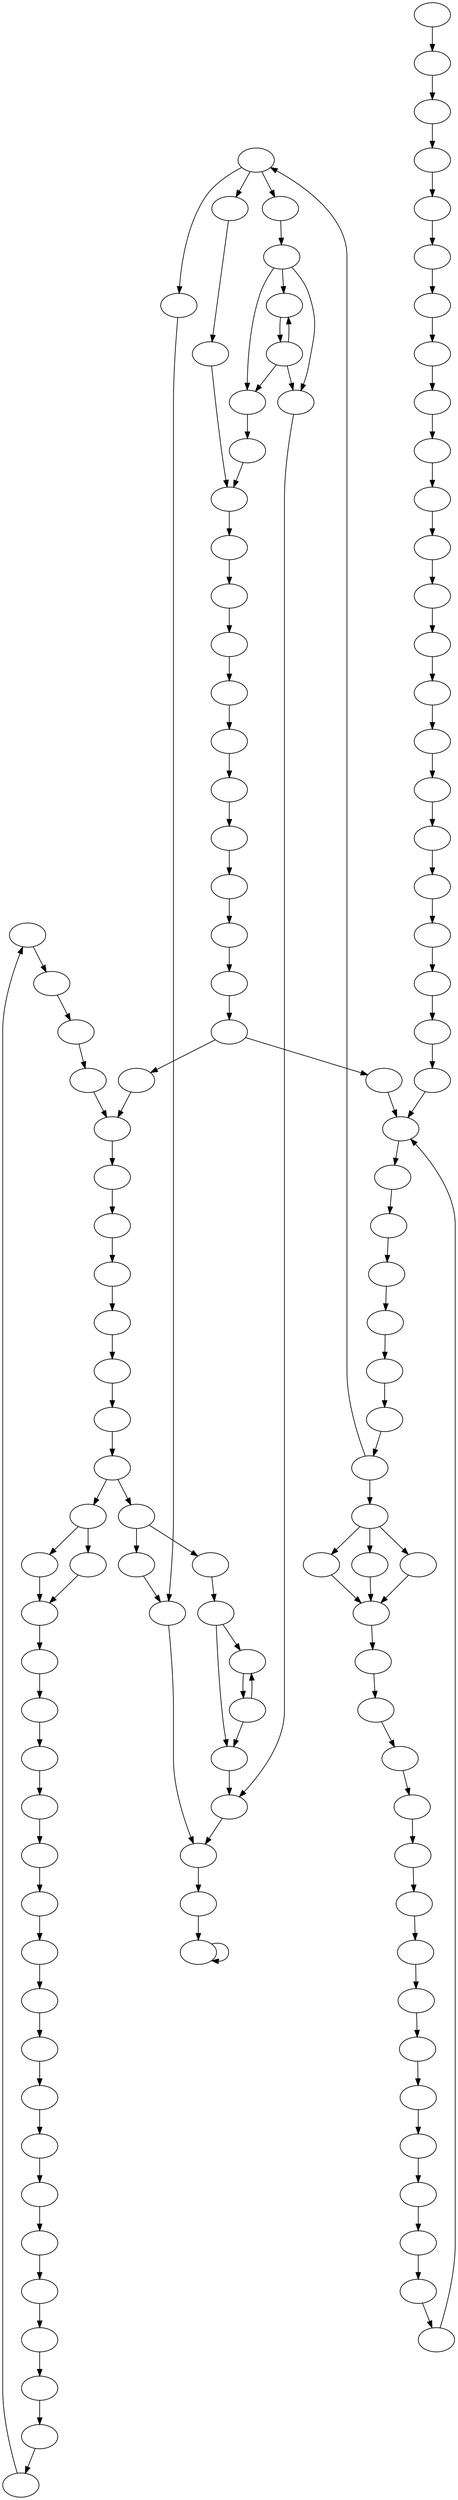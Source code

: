 digraph Foo {
  n34398 [label = ""];
  n34354 [label = ""];
  n34378 [label = ""];
  n34336 [label = ""];
  n34338 [label = ""];
  n34351 [label = ""];
  n34335 [label = ""];
  n34317 [label = ""];
  n34420 [label = ""];
  n34431 [label = ""];
  n34343 [label = ""];
  n34372 [label = ""];
  n34433 [label = ""];
  n34376 [label = ""];
  n34332 [label = ""];
  n34397 [label = ""];
  n34417 [label = ""];
  n34423 [label = ""];
  n34416 [label = ""];
  n34419 [label = ""];
  n34409 [label = ""];
  n34323 [label = ""];
  n34429 [label = ""];
  n34390 [label = ""];
  n34356 [label = ""];
  n34428 [label = ""];
  n34427 [label = ""];
  n34434 [label = ""];
  n34422 [label = ""];
  n34384 [label = ""];
  n34401 [label = ""];
  n34330 [label = ""];
  n34424 [label = ""];
  n34377 [label = ""];
  n34327 [label = ""];
  n34395 [label = ""];
  n34396 [label = ""];
  n34386 [label = ""];
  n34418 [label = ""];
  n34408 [label = ""];
  n34405 [label = ""];
  n34381 [label = ""];
  n34387 [label = ""];
  n34347 [label = ""];
  n34421 [label = ""];
  n34359 [label = ""];
  n34414 [label = ""];
  n34413 [label = ""];
  n34411 [label = ""];
  n34410 [label = ""];
  n34345 [label = ""];
  n34360 [label = ""];
  n34407 [label = ""];
  n34406 [label = ""];
  n34368 [label = ""];
  n34430 [label = ""];
  n34392 [label = ""];
  n34403 [label = ""];
  n34402 [label = ""];
  n34379 [label = ""];
  n34329 [label = ""];
  n34425 [label = ""];
  n34400 [label = ""];
  n34399 [label = ""];
  n34432 [label = ""];
  n34325 [label = ""];
  n34341 [label = ""];
  n34393 [label = ""];
  n34389 [label = ""];
  n34361 [label = ""];
  n34391 [label = ""];
  n34321 [label = ""];
  n34388 [label = ""];
  n34349 [label = ""];
  n34319 [label = ""];
  n34383 [label = ""];
  n34344 [label = ""];
  n34382 [label = ""];
  n34385 [label = ""];
  n34380 [label = ""];
  n34415 [label = ""];
  n34370 [label = ""];
  n34328 [label = ""];
  n34334 [label = ""];
  n34375 [label = ""];
  n34374 [label = ""];
  n34373 [label = ""];
  n34412 [label = ""];
  n34371 [label = ""];
  n34366 [label = ""];
  n34369 [label = ""];
  n34367 [label = ""];
  n34365 [label = ""];
  n34357 [label = ""];
  n34364 [label = ""];
  n34363 [label = ""];
  n34362 [label = ""];
  n34358 [label = ""];
  n34394 [label = ""];
  n34314 [label = ""];
  n34355 [label = ""];
  n34353 [label = ""];
  n34352 [label = ""];
  n34350 [label = ""];
  n34348 [label = ""];
  n34346 [label = ""];
  n34326 [label = ""];
  n34342 [label = ""];
  n34340 [label = ""];
  n34339 [label = ""];
  n34337 [label = ""];
  n34426 [label = ""];
  n34333 [label = ""];
  n34331 [label = ""];
  n34324 [label = ""];
  n34322 [label = ""];
  n34320 [label = ""];
  n34318 [label = ""];
  n34316 [label = ""];
  n34315 [label = ""];
  n34313 [label = ""];
  n34404 [label = ""];
  n34314 -> n34357 ;
  n34317 -> n34432 ;
  n34316 -> n34317 ;
  n34315 -> n34316 ;
  n34313 -> n34314 ;
  n34321 -> n34424 ;
  n34319 -> n34339 ;
  n34320 -> n34321 ;
  n34318 -> n34319 ;
  n34323 -> n34402 ;
  n34325 -> n34396 ;
  n34326 -> n34324 ;
  n34322 -> n34323 ;
  n34327 -> n34373 ;
  n34330 -> n34328 ;
  n34329 -> n34396 ;
  n34324 -> n34326 ;
  n34324 -> n34325 ;
  n34324 -> n34327 ;
  n34332 -> n34386 ;
  n34334 -> n34377 ;
  n34331 -> n34332 ;
  n34328 -> n34330 ;
  n34328 -> n34329 ;
  n34336 -> n34411 ;
  n34336 -> n34434 ;
  n34338 -> n34345 ;
  n34335 -> n34336 ;
  n34333 -> n34334 ;
  n34341 -> n34395 ;
  n34340 -> n34341 ;
  n34339 -> n34313 ;
  n34337 -> n34338 ;
  n34345 -> n34419 ;
  n34344 -> n34330 ;
  n34344 -> n34329 ;
  n34343 -> n34344 ;
  n34342 -> n34322 ;
  n34347 -> n34352 ;
  n34349 -> n34387 ;
  n34348 -> n34349 ;
  n34346 -> n34347 ;
  n34351 -> n34410 ;
  n34354 -> n34372 ;
  n34352 -> n34342 ;
  n34350 -> n34351 ;
  n34357 -> n34381 ;
  n34356 -> n34363 ;
  n34355 -> n34356 ;
  n34353 -> n34354 ;
  n34360 -> n34343 ;
  n34360 -> n34408 ;
  n34361 -> n34379 ;
  n34361 -> n34378 ;
  n34359 -> n34361 ;
  n34359 -> n34360 ;
  n34358 -> n34318 ;
  n34366 -> n34371 ;
  n34364 -> n34348 ;
  n34363 -> n34359 ;
  n34362 -> n34337 ;
  n34368 -> n34382 ;
  n34370 -> n34315 ;
  n34367 -> n34368 ;
  n34365 -> n34366 ;
  n34371 -> n34422 ;
  n34372 -> n34385 ;
  n34373 -> n34358 ;
  n34369 -> n34370 ;
  n34376 -> n34365 ;
  n34377 -> n34423 ;
  n34375 -> n34376 ;
  n34374 -> n34362 ;
  n34378 -> n34340 ;
  n34381 -> n34418 ;
  n34379 -> n34340 ;
  n34380 -> n34358 ;
  n34384 -> n34364 ;
  n34385 -> n34416 ;
  n34383 -> n34384 ;
  n34382 -> n34369 ;
  n34390 -> n34388 ;
  n34390 -> n34413 ;
  n34386 -> n34350 ;
  n34387 -> n34417 ;
  n34388 -> n34354 ;
  n34394 -> n34414 ;
  n34392 -> n34326 ;
  n34392 -> n34325 ;
  n34392 -> n34327 ;
  n34391 -> n34392 ;
  n34389 -> n34390 ;
  n34398 -> n34430 ;
  n34396 -> n34421 ;
  n34395 -> n34401 ;
  n34393 -> n34394 ;
  n34401 -> n34400 ;
  n34400 -> n34320 ;
  n34399 -> n34389 ;
  n34397 -> n34398 ;
  n34405 -> n34380 ;
  n34404 -> n34335 ;
  n34403 -> n34403 ;
  n34402 -> n34331 ;
  n34407 -> n34383 ;
  n34408 -> n34420 ;
  n34409 -> n34403 ;
  n34406 -> n34407 ;
  n34412 -> n34420 ;
  n34413 -> n34332 ;
  n34411 -> n34391 ;
  n34411 -> n34405 ;
  n34411 -> n34412 ;
  n34410 -> n34404 ;
  n34417 -> n34346 ;
  n34416 -> n34355 ;
  n34415 -> n34374 ;
  n34414 -> n34333 ;
  n34420 -> n34421 ;
  n34421 -> n34409 ;
  n34418 -> n34399 ;
  n34419 -> n34332 ;
  n34423 -> n34433 ;
  n34425 -> n34393 ;
  n34422 -> n34426 ;
  n34424 -> n34425 ;
  n34426 -> n34367 ;
  n34429 -> n34407 ;
  n34428 -> n34397 ;
  n34427 -> n34407 ;
  n34431 -> n34353 ;
  n34433 -> n34428 ;
  n34432 -> n34415 ;
  n34430 -> n34431 ;
  n34434 -> n34406 ;
  n34434 -> n34429 ;
  n34434 -> n34427 ;

}